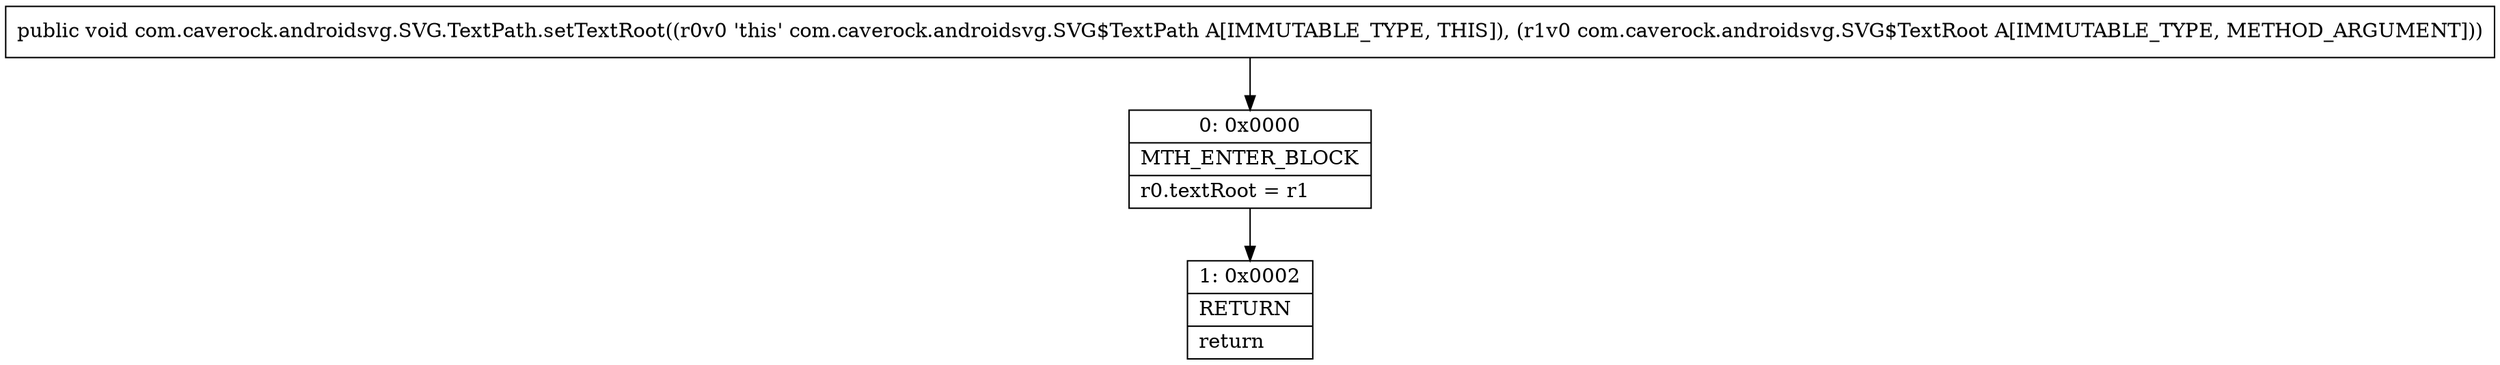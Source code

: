 digraph "CFG forcom.caverock.androidsvg.SVG.TextPath.setTextRoot(Lcom\/caverock\/androidsvg\/SVG$TextRoot;)V" {
Node_0 [shape=record,label="{0\:\ 0x0000|MTH_ENTER_BLOCK\l|r0.textRoot = r1\l}"];
Node_1 [shape=record,label="{1\:\ 0x0002|RETURN\l|return\l}"];
MethodNode[shape=record,label="{public void com.caverock.androidsvg.SVG.TextPath.setTextRoot((r0v0 'this' com.caverock.androidsvg.SVG$TextPath A[IMMUTABLE_TYPE, THIS]), (r1v0 com.caverock.androidsvg.SVG$TextRoot A[IMMUTABLE_TYPE, METHOD_ARGUMENT])) }"];
MethodNode -> Node_0;
Node_0 -> Node_1;
}

